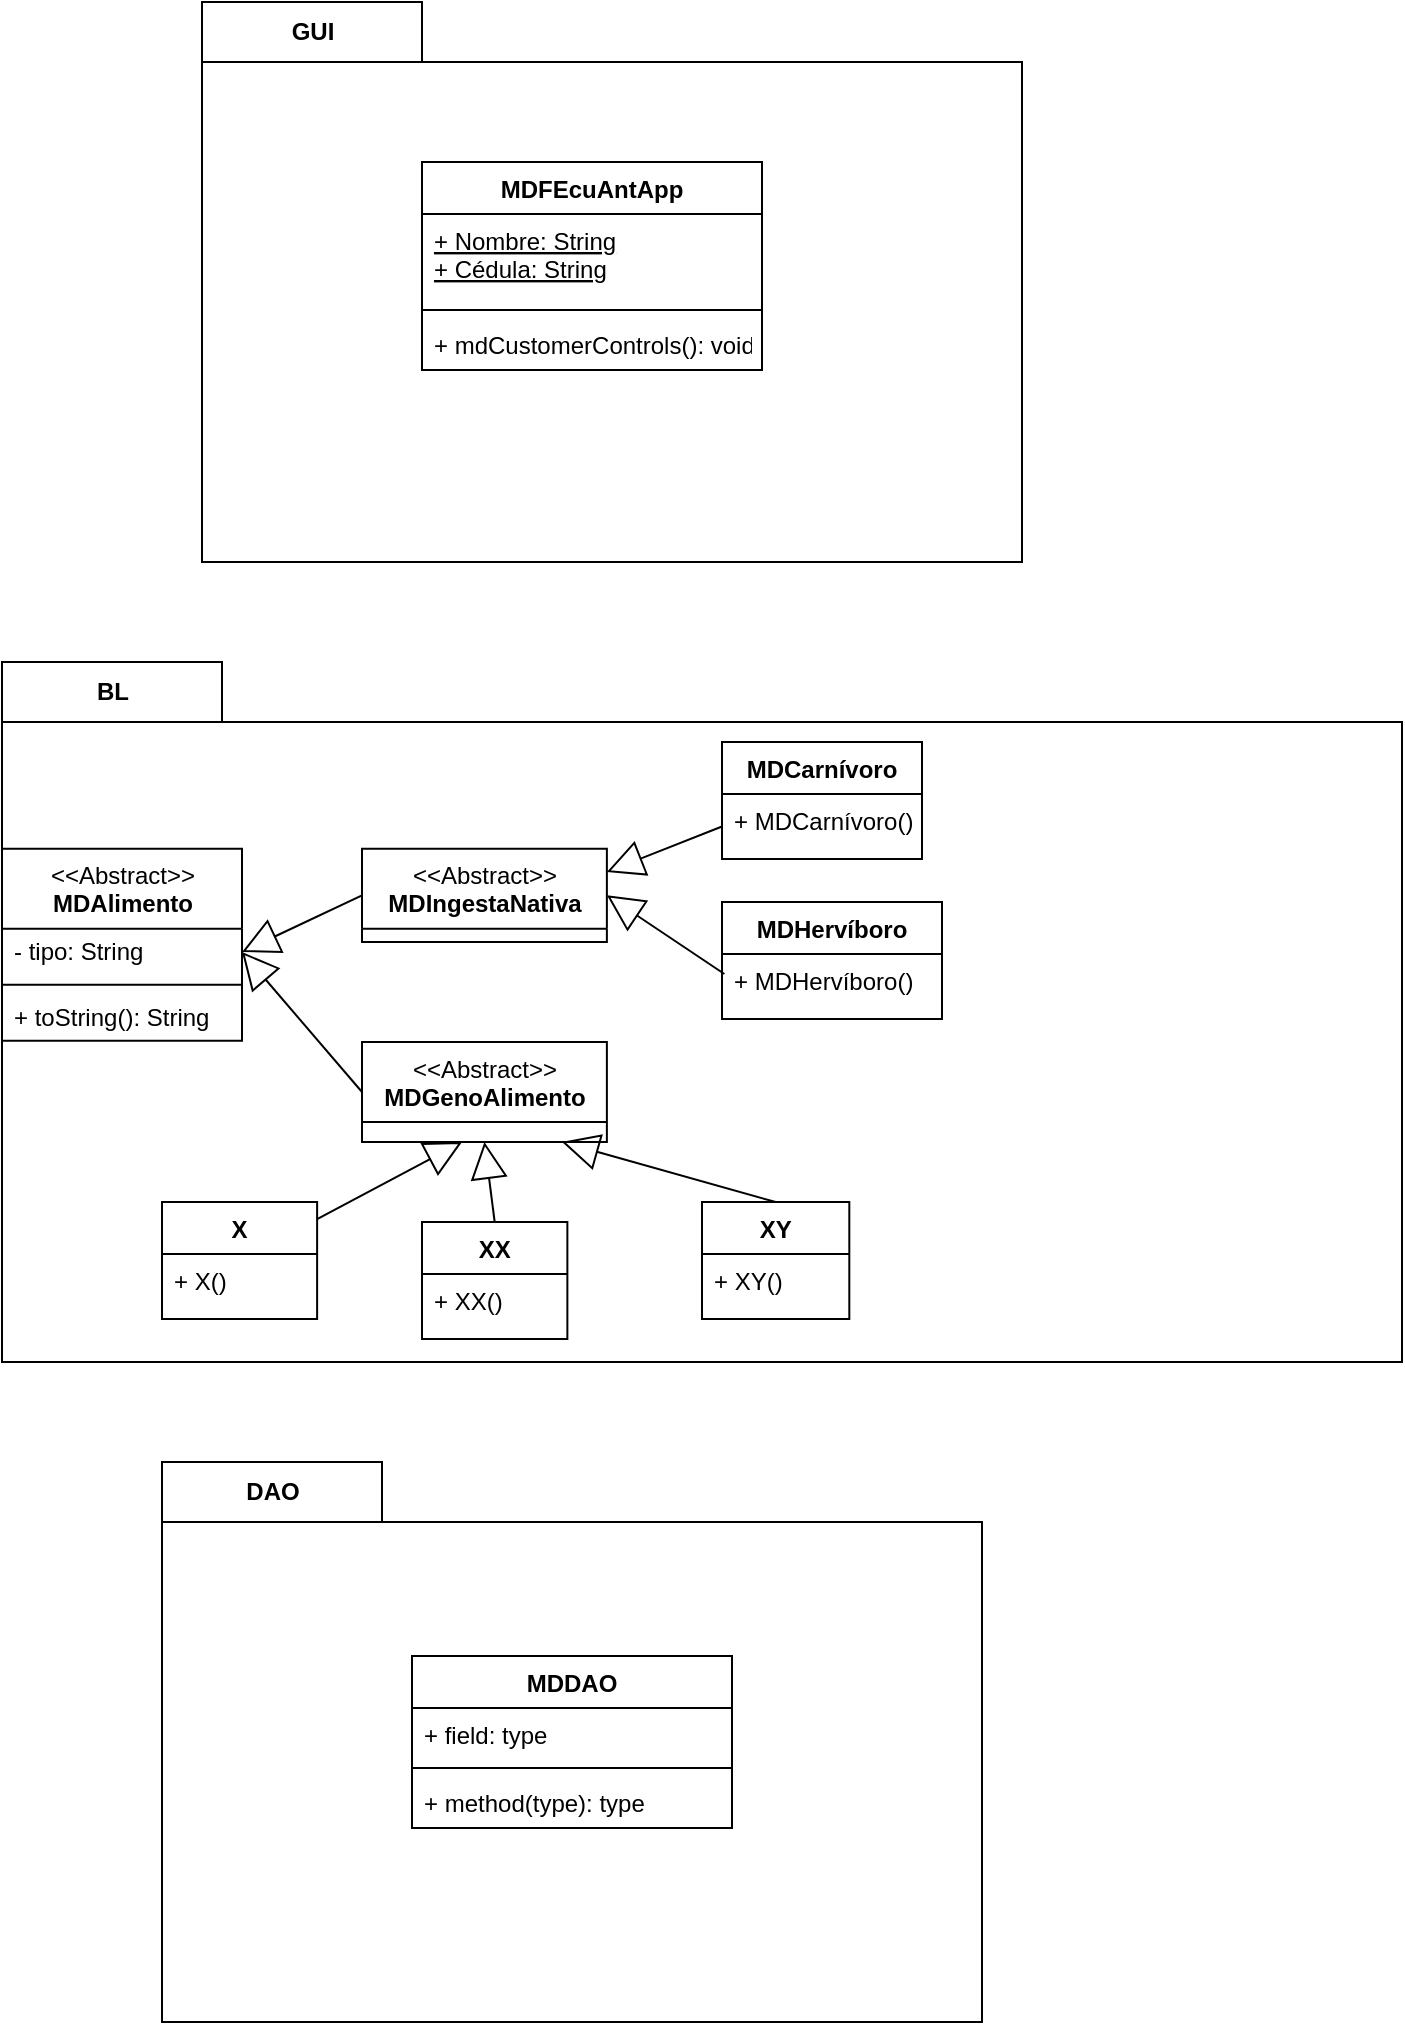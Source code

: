 <mxfile>
    <diagram id="Q6GwQOL28H7A9Zr9dyOk" name="Page-1">
        <mxGraphModel dx="575" dy="779" grid="1" gridSize="10" guides="1" tooltips="1" connect="1" arrows="1" fold="1" page="1" pageScale="1" pageWidth="850" pageHeight="1100" math="0" shadow="0">
            <root>
                <mxCell id="0"/>
                <mxCell id="1" parent="0"/>
                <mxCell id="3" value="GUI" style="shape=folder;fontStyle=1;tabWidth=110;tabHeight=30;tabPosition=left;html=1;boundedLbl=1;labelInHeader=1;container=1;collapsible=0;" parent="1" vertex="1">
                    <mxGeometry x="190" y="30" width="410" height="280" as="geometry"/>
                </mxCell>
                <mxCell id="4" value="" style="html=1;strokeColor=none;resizeWidth=1;resizeHeight=1;fillColor=none;part=1;connectable=0;allowArrows=0;deletable=0;" parent="3" vertex="1">
                    <mxGeometry width="410" height="196" relative="1" as="geometry">
                        <mxPoint y="30" as="offset"/>
                    </mxGeometry>
                </mxCell>
                <mxCell id="20" value="MDFEcuAntApp" style="swimlane;fontStyle=1;align=center;verticalAlign=top;childLayout=stackLayout;horizontal=1;startSize=26;horizontalStack=0;resizeParent=1;resizeParentMax=0;resizeLast=0;collapsible=1;marginBottom=0;" parent="3" vertex="1">
                    <mxGeometry x="110" y="80" width="170" height="104" as="geometry"/>
                </mxCell>
                <mxCell id="21" value="+ Nombre: String&#10;+ Cédula: String" style="text;strokeColor=none;fillColor=none;align=left;verticalAlign=top;spacingLeft=4;spacingRight=4;overflow=hidden;rotatable=0;points=[[0,0.5],[1,0.5]];portConstraint=eastwest;fontStyle=4" parent="20" vertex="1">
                    <mxGeometry y="26" width="170" height="44" as="geometry"/>
                </mxCell>
                <mxCell id="22" value="" style="line;strokeWidth=1;fillColor=none;align=left;verticalAlign=middle;spacingTop=-1;spacingLeft=3;spacingRight=3;rotatable=0;labelPosition=right;points=[];portConstraint=eastwest;strokeColor=inherit;" parent="20" vertex="1">
                    <mxGeometry y="70" width="170" height="8" as="geometry"/>
                </mxCell>
                <mxCell id="23" value="+ mdCustomerControls(): void" style="text;strokeColor=none;fillColor=none;align=left;verticalAlign=top;spacingLeft=4;spacingRight=4;overflow=hidden;rotatable=0;points=[[0,0.5],[1,0.5]];portConstraint=eastwest;" parent="20" vertex="1">
                    <mxGeometry y="78" width="170" height="26" as="geometry"/>
                </mxCell>
                <mxCell id="6" value="BL" style="shape=folder;fontStyle=1;tabWidth=110;tabHeight=30;tabPosition=left;html=1;boundedLbl=1;labelInHeader=1;container=1;collapsible=0;" parent="1" vertex="1">
                    <mxGeometry x="90" y="360" width="700" height="350" as="geometry"/>
                </mxCell>
                <mxCell id="7" value="" style="html=1;strokeColor=none;resizeWidth=1;resizeHeight=1;fillColor=none;part=1;connectable=0;allowArrows=0;deletable=0;" parent="6" vertex="1">
                    <mxGeometry width="700.0" height="245.0" relative="1" as="geometry">
                        <mxPoint y="30" as="offset"/>
                    </mxGeometry>
                </mxCell>
                <mxCell id="36" value="&amp;lt;&amp;lt;Abstract&amp;gt;&amp;gt;&lt;br&gt;&lt;b&gt;MDGenoAlimento&lt;/b&gt;" style="swimlane;fontStyle=0;align=center;verticalAlign=top;childLayout=stackLayout;horizontal=1;startSize=40;horizontalStack=0;resizeParent=1;resizeParentMax=0;resizeLast=0;collapsible=0;marginBottom=0;html=1;" parent="6" vertex="1">
                    <mxGeometry x="180" y="190" width="122.44" height="50" as="geometry"/>
                </mxCell>
                <mxCell id="28" value="&amp;lt;&amp;lt;Abstract&amp;gt;&amp;gt;&lt;br&gt;&lt;b&gt;MDIngestaNativa&lt;/b&gt;" style="swimlane;fontStyle=0;align=center;verticalAlign=top;childLayout=stackLayout;horizontal=1;startSize=40;horizontalStack=0;resizeParent=1;resizeParentMax=0;resizeLast=0;collapsible=0;marginBottom=0;html=1;" parent="6" vertex="1">
                    <mxGeometry x="180" y="93.33" width="122.44" height="46.67" as="geometry"/>
                </mxCell>
                <mxCell id="37" value="X" style="swimlane;fontStyle=1;align=center;verticalAlign=top;childLayout=stackLayout;horizontal=1;startSize=26;horizontalStack=0;resizeParent=1;resizeParentMax=0;resizeLast=0;collapsible=1;marginBottom=0;" parent="6" vertex="1">
                    <mxGeometry x="80" y="270" width="77.56" height="58.5" as="geometry"/>
                </mxCell>
                <mxCell id="38" value="+ X()" style="text;strokeColor=none;fillColor=none;align=left;verticalAlign=top;spacingLeft=4;spacingRight=4;overflow=hidden;rotatable=0;points=[[0,0.5],[1,0.5]];portConstraint=eastwest;" parent="37" vertex="1">
                    <mxGeometry y="26" width="77.56" height="32.5" as="geometry"/>
                </mxCell>
                <mxCell id="43" value="XY" style="swimlane;fontStyle=1;align=center;verticalAlign=top;childLayout=stackLayout;horizontal=1;startSize=26;horizontalStack=0;resizeParent=1;resizeParentMax=0;resizeLast=0;collapsible=1;marginBottom=0;" parent="6" vertex="1">
                    <mxGeometry x="350" y="270" width="73.66" height="58.5" as="geometry"/>
                </mxCell>
                <mxCell id="44" value="+ XY()" style="text;strokeColor=none;fillColor=none;align=left;verticalAlign=top;spacingLeft=4;spacingRight=4;overflow=hidden;rotatable=0;points=[[0,0.5],[1,0.5]];portConstraint=eastwest;" parent="43" vertex="1">
                    <mxGeometry y="26" width="73.66" height="32.5" as="geometry"/>
                </mxCell>
                <mxCell id="41" value="XX" style="swimlane;fontStyle=1;align=center;verticalAlign=top;childLayout=stackLayout;horizontal=1;startSize=26;horizontalStack=0;resizeParent=1;resizeParentMax=0;resizeLast=0;collapsible=1;marginBottom=0;" parent="6" vertex="1">
                    <mxGeometry x="210" y="280" width="72.68" height="58.5" as="geometry"/>
                </mxCell>
                <mxCell id="42" value="+ XX()" style="text;strokeColor=none;fillColor=none;align=left;verticalAlign=top;spacingLeft=4;spacingRight=4;overflow=hidden;rotatable=0;points=[[0,0.5],[1,0.5]];portConstraint=eastwest;" parent="41" vertex="1">
                    <mxGeometry y="26" width="72.68" height="32.5" as="geometry"/>
                </mxCell>
                <mxCell id="45" value="&amp;lt;&amp;lt;Abstract&amp;gt;&amp;gt;&lt;br&gt;&lt;b&gt;MDAlimento&lt;/b&gt;" style="swimlane;fontStyle=0;align=center;verticalAlign=top;childLayout=stackLayout;horizontal=1;startSize=40;horizontalStack=0;resizeParent=1;resizeParentMax=0;resizeLast=0;collapsible=0;marginBottom=0;html=1;" parent="6" vertex="1">
                    <mxGeometry y="93.33" width="120" height="96" as="geometry"/>
                </mxCell>
                <mxCell id="49" value="- tipo: String" style="text;html=1;strokeColor=none;fillColor=none;align=left;verticalAlign=middle;spacingLeft=4;spacingRight=4;overflow=hidden;rotatable=0;points=[[0,0.5],[1,0.5]];portConstraint=eastwest;" parent="45" vertex="1">
                    <mxGeometry y="40" width="120" height="23.333" as="geometry"/>
                </mxCell>
                <mxCell id="50" value="" style="line;strokeWidth=1;fillColor=none;align=left;verticalAlign=middle;spacingTop=-1;spacingLeft=3;spacingRight=3;rotatable=0;labelPosition=right;points=[];portConstraint=eastwest;" parent="45" vertex="1">
                    <mxGeometry y="63.333" width="120" height="9.333" as="geometry"/>
                </mxCell>
                <mxCell id="52" value="+ toString(): String" style="text;html=1;strokeColor=none;fillColor=none;align=left;verticalAlign=middle;spacingLeft=4;spacingRight=4;overflow=hidden;rotatable=0;points=[[0,0.5],[1,0.5]];portConstraint=eastwest;" parent="45" vertex="1">
                    <mxGeometry y="72.667" width="120" height="23.333" as="geometry"/>
                </mxCell>
                <mxCell id="59" value="" style="endArrow=block;endSize=16;endFill=0;html=1;exitX=0;exitY=0.5;exitDx=0;exitDy=0;entryX=1;entryY=0.5;entryDx=0;entryDy=0;" edge="1" parent="6" source="36" target="49">
                    <mxGeometry width="160" relative="1" as="geometry">
                        <mxPoint x="-230" y="269" as="sourcePoint"/>
                        <mxPoint x="-40" y="150" as="targetPoint"/>
                        <Array as="points"/>
                    </mxGeometry>
                </mxCell>
                <mxCell id="62" value="" style="endArrow=block;endSize=16;endFill=0;html=1;exitX=0;exitY=0.5;exitDx=0;exitDy=0;entryX=1;entryY=0.5;entryDx=0;entryDy=0;" edge="1" parent="6" source="28" target="49">
                    <mxGeometry width="160" relative="1" as="geometry">
                        <mxPoint x="190" y="225" as="sourcePoint"/>
                        <mxPoint x="130" y="154.997" as="targetPoint"/>
                        <Array as="points"/>
                    </mxGeometry>
                </mxCell>
                <mxCell id="81" value="" style="endArrow=block;endSize=16;endFill=0;html=1;entryX=0.5;entryY=1;entryDx=0;entryDy=0;exitX=0.5;exitY=0;exitDx=0;exitDy=0;" edge="1" parent="6" source="41" target="36">
                    <mxGeometry width="160" relative="1" as="geometry">
                        <mxPoint x="167.56" y="288.591" as="sourcePoint"/>
                        <mxPoint x="240" y="250" as="targetPoint"/>
                        <Array as="points"/>
                    </mxGeometry>
                </mxCell>
                <mxCell id="8" value="DAO" style="shape=folder;fontStyle=1;tabWidth=110;tabHeight=30;tabPosition=left;html=1;boundedLbl=1;labelInHeader=1;container=1;collapsible=0;" parent="1" vertex="1">
                    <mxGeometry x="170" y="760" width="410" height="280" as="geometry"/>
                </mxCell>
                <mxCell id="9" value="" style="html=1;strokeColor=none;resizeWidth=1;resizeHeight=1;fillColor=none;part=1;connectable=0;allowArrows=0;deletable=0;" parent="8" vertex="1">
                    <mxGeometry width="410" height="196" relative="1" as="geometry">
                        <mxPoint y="30" as="offset"/>
                    </mxGeometry>
                </mxCell>
                <mxCell id="24" value="MDDAO&#10;" style="swimlane;fontStyle=1;align=center;verticalAlign=top;childLayout=stackLayout;horizontal=1;startSize=26;horizontalStack=0;resizeParent=1;resizeParentMax=0;resizeLast=0;collapsible=1;marginBottom=0;" parent="8" vertex="1">
                    <mxGeometry x="125" y="97" width="160" height="86" as="geometry"/>
                </mxCell>
                <mxCell id="25" value="+ field: type" style="text;strokeColor=none;fillColor=none;align=left;verticalAlign=top;spacingLeft=4;spacingRight=4;overflow=hidden;rotatable=0;points=[[0,0.5],[1,0.5]];portConstraint=eastwest;" parent="24" vertex="1">
                    <mxGeometry y="26" width="160" height="26" as="geometry"/>
                </mxCell>
                <mxCell id="26" value="" style="line;strokeWidth=1;fillColor=none;align=left;verticalAlign=middle;spacingTop=-1;spacingLeft=3;spacingRight=3;rotatable=0;labelPosition=right;points=[];portConstraint=eastwest;strokeColor=inherit;" parent="24" vertex="1">
                    <mxGeometry y="52" width="160" height="8" as="geometry"/>
                </mxCell>
                <mxCell id="27" value="+ method(type): type" style="text;strokeColor=none;fillColor=none;align=left;verticalAlign=top;spacingLeft=4;spacingRight=4;overflow=hidden;rotatable=0;points=[[0,0.5],[1,0.5]];portConstraint=eastwest;" parent="24" vertex="1">
                    <mxGeometry y="60" width="160" height="26" as="geometry"/>
                </mxCell>
                <mxCell id="53" value="MDCarnívoro" style="swimlane;fontStyle=1;align=center;verticalAlign=top;childLayout=stackLayout;horizontal=1;startSize=26;horizontalStack=0;resizeParent=1;resizeParentMax=0;resizeLast=0;collapsible=1;marginBottom=0;" parent="1" vertex="1">
                    <mxGeometry x="450" y="400" width="100" height="58.5" as="geometry"/>
                </mxCell>
                <mxCell id="54" value="+ MDCarnívoro()" style="text;strokeColor=none;fillColor=none;align=left;verticalAlign=top;spacingLeft=4;spacingRight=4;overflow=hidden;rotatable=0;points=[[0,0.5],[1,0.5]];portConstraint=eastwest;" parent="53" vertex="1">
                    <mxGeometry y="26" width="100" height="32.5" as="geometry"/>
                </mxCell>
                <mxCell id="56" value="MDHervíboro" style="swimlane;fontStyle=1;align=center;verticalAlign=top;childLayout=stackLayout;horizontal=1;startSize=26;horizontalStack=0;resizeParent=1;resizeParentMax=0;resizeLast=0;collapsible=1;marginBottom=0;" parent="1" vertex="1">
                    <mxGeometry x="450" y="480" width="110" height="58.5" as="geometry"/>
                </mxCell>
                <mxCell id="57" value="+ MDHervíboro()" style="text;strokeColor=none;fillColor=none;align=left;verticalAlign=top;spacingLeft=4;spacingRight=4;overflow=hidden;rotatable=0;points=[[0,0.5],[1,0.5]];portConstraint=eastwest;" parent="56" vertex="1">
                    <mxGeometry y="26" width="110" height="32.5" as="geometry"/>
                </mxCell>
                <mxCell id="80" value="" style="endArrow=block;endSize=16;endFill=0;html=1;" edge="1" parent="1" source="37">
                    <mxGeometry width="160" relative="1" as="geometry">
                        <mxPoint x="280" y="486.665" as="sourcePoint"/>
                        <mxPoint x="320" y="600" as="targetPoint"/>
                        <Array as="points"/>
                    </mxGeometry>
                </mxCell>
                <mxCell id="83" value="" style="endArrow=block;endSize=16;endFill=0;html=1;exitX=0.5;exitY=0;exitDx=0;exitDy=0;" edge="1" parent="1" source="43">
                    <mxGeometry width="160" relative="1" as="geometry">
                        <mxPoint x="346.34" y="650" as="sourcePoint"/>
                        <mxPoint x="370" y="600" as="targetPoint"/>
                        <Array as="points"/>
                    </mxGeometry>
                </mxCell>
                <mxCell id="84" value="" style="endArrow=block;endSize=16;endFill=0;html=1;exitX=0.011;exitY=0.308;exitDx=0;exitDy=0;exitPerimeter=0;entryX=1;entryY=0.5;entryDx=0;entryDy=0;" edge="1" parent="1" source="57" target="28">
                    <mxGeometry width="160" relative="1" as="geometry">
                        <mxPoint x="486.83" y="640" as="sourcePoint"/>
                        <mxPoint x="380" y="610" as="targetPoint"/>
                        <Array as="points"/>
                    </mxGeometry>
                </mxCell>
                <mxCell id="85" value="" style="endArrow=block;endSize=16;endFill=0;html=1;exitX=0;exitY=0.5;exitDx=0;exitDy=0;entryX=1;entryY=0.25;entryDx=0;entryDy=0;" edge="1" parent="1" source="54" target="28">
                    <mxGeometry width="160" relative="1" as="geometry">
                        <mxPoint x="460.99" y="526.01" as="sourcePoint"/>
                        <mxPoint x="402.44" y="486.665" as="targetPoint"/>
                        <Array as="points"/>
                    </mxGeometry>
                </mxCell>
            </root>
        </mxGraphModel>
    </diagram>
</mxfile>